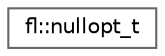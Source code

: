 digraph "Graphical Class Hierarchy"
{
 // INTERACTIVE_SVG=YES
 // LATEX_PDF_SIZE
  bgcolor="transparent";
  edge [fontname=Helvetica,fontsize=10,labelfontname=Helvetica,labelfontsize=10];
  node [fontname=Helvetica,fontsize=10,shape=box,height=0.2,width=0.4];
  rankdir="LR";
  Node0 [id="Node000000",label="fl::nullopt_t",height=0.2,width=0.4,color="grey40", fillcolor="white", style="filled",URL="$d4/d36/namespacefl.html#d1/d49/structfl_1_1nullopt__t",tooltip=" "];
}
